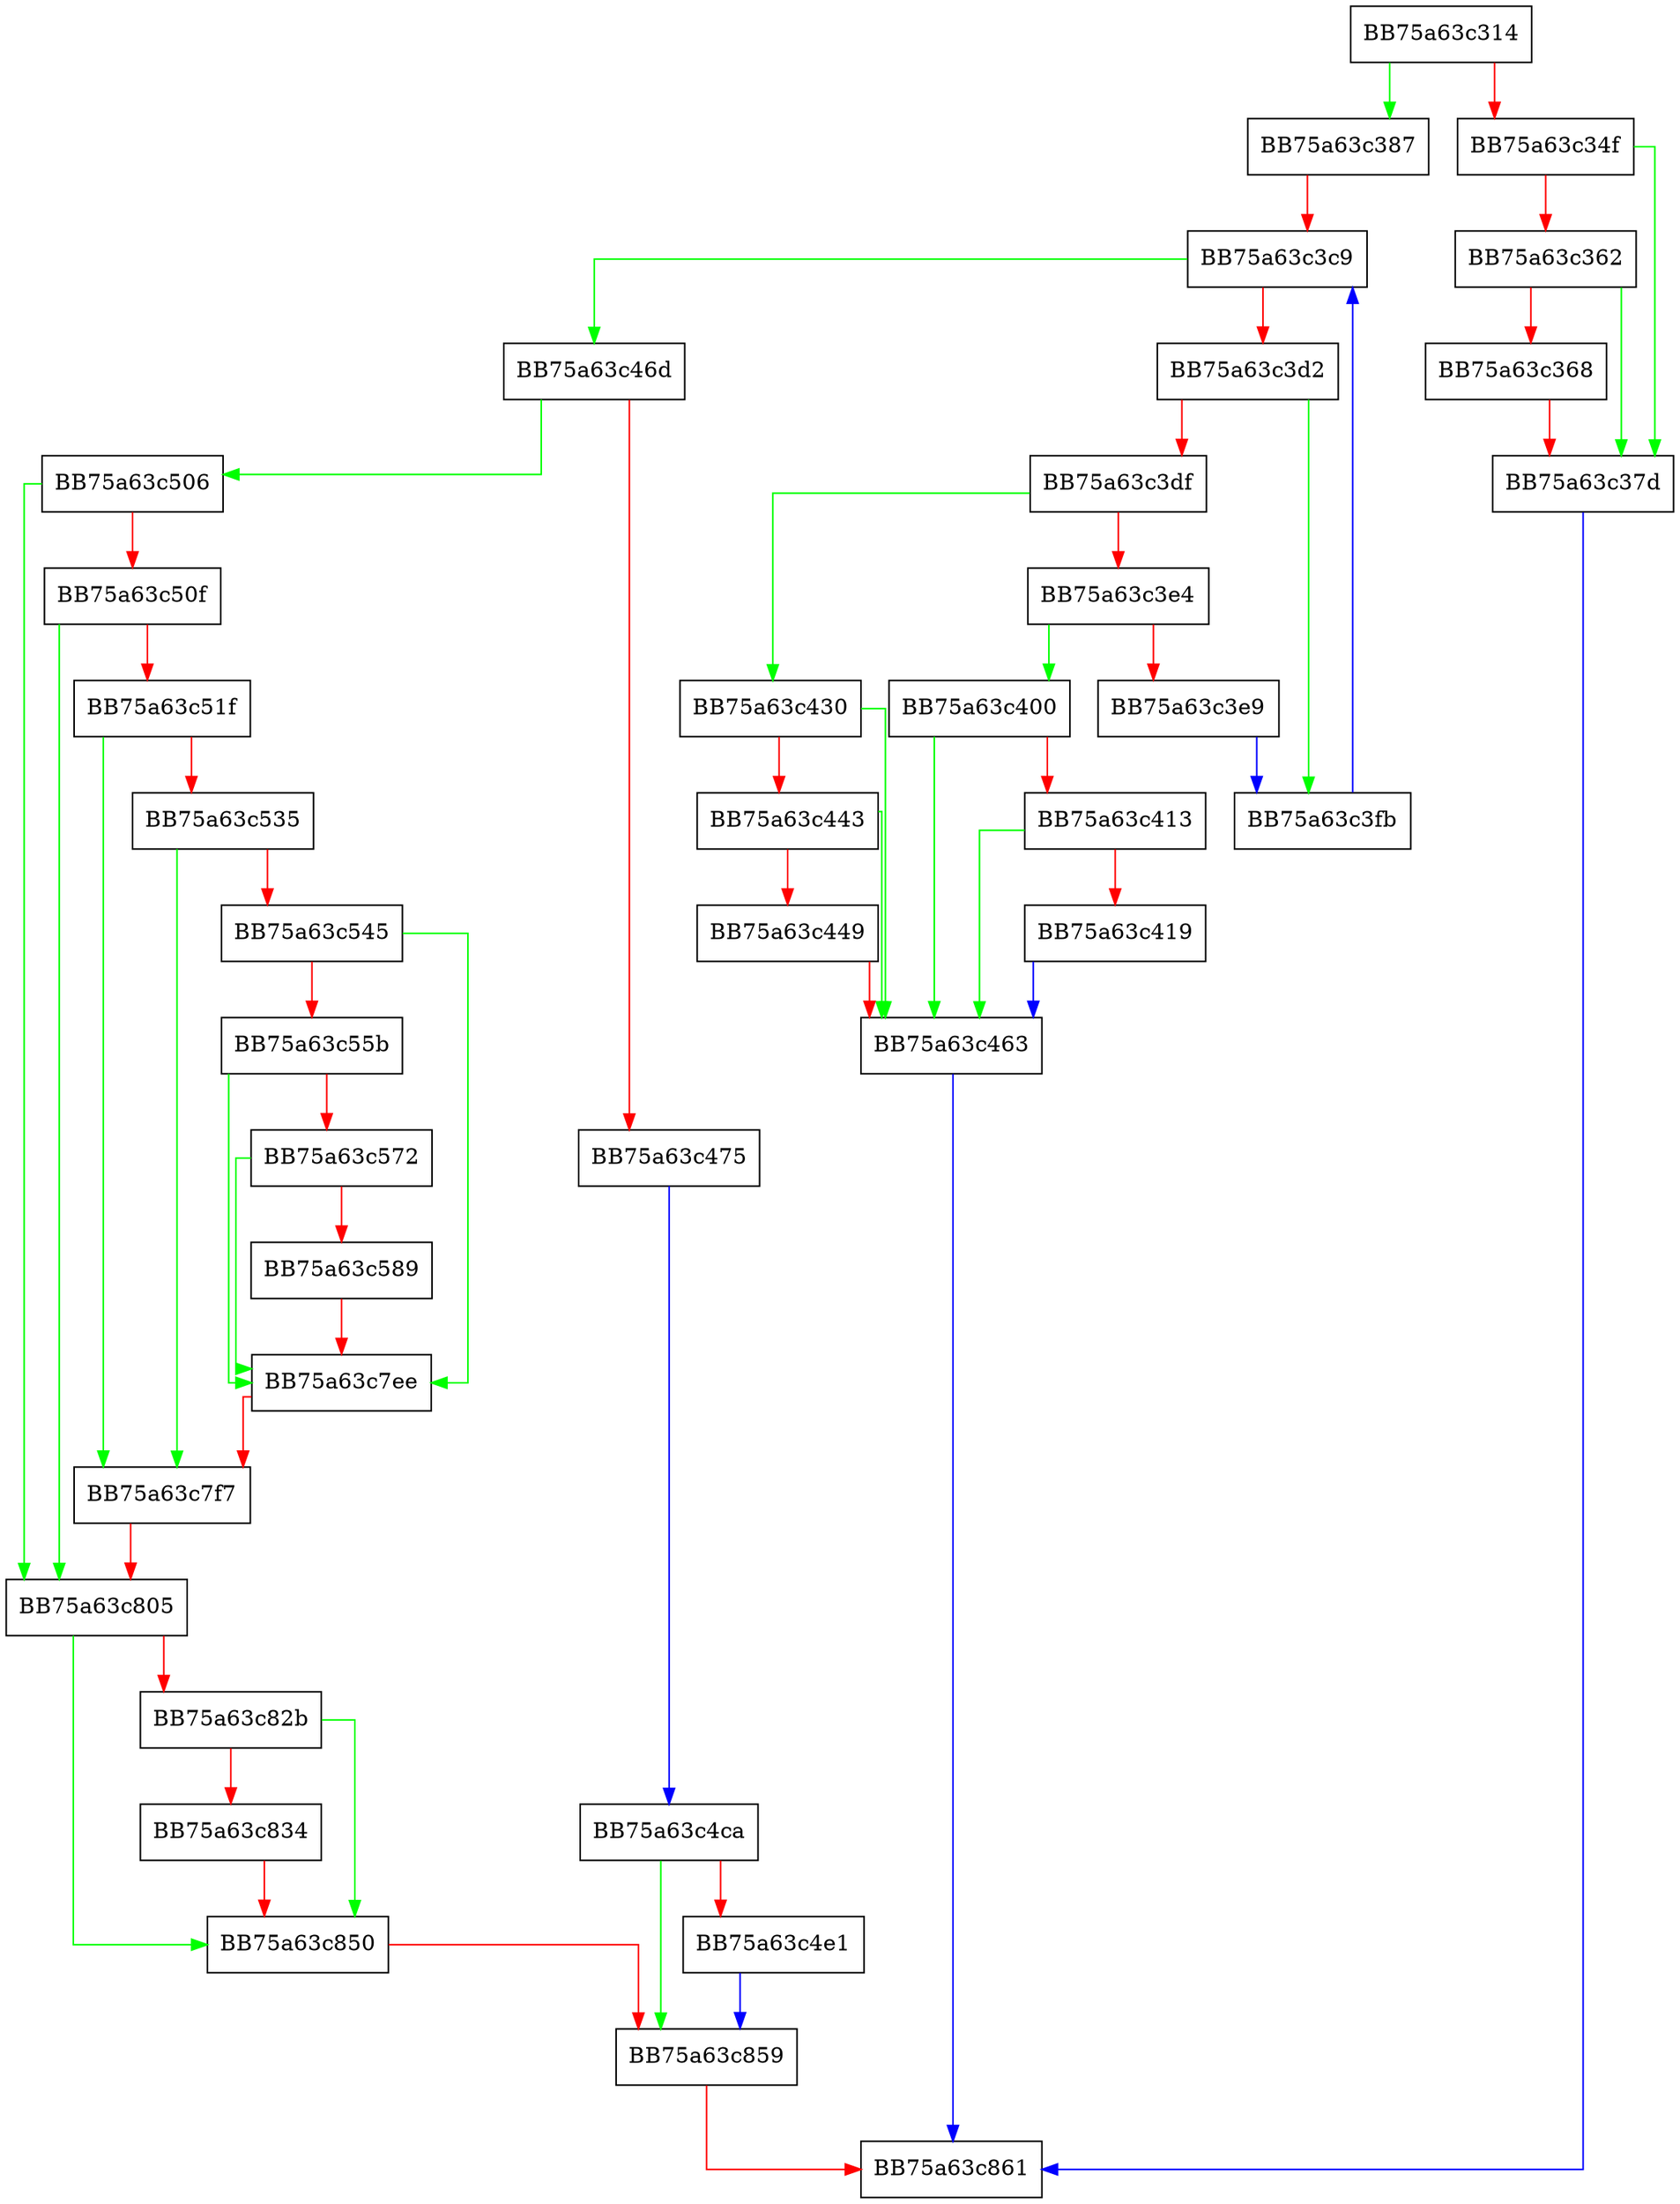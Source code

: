 digraph Revoke {
  node [shape="box"];
  graph [splines=ortho];
  BB75a63c314 -> BB75a63c387 [color="green"];
  BB75a63c314 -> BB75a63c34f [color="red"];
  BB75a63c34f -> BB75a63c37d [color="green"];
  BB75a63c34f -> BB75a63c362 [color="red"];
  BB75a63c362 -> BB75a63c37d [color="green"];
  BB75a63c362 -> BB75a63c368 [color="red"];
  BB75a63c368 -> BB75a63c37d [color="red"];
  BB75a63c37d -> BB75a63c861 [color="blue"];
  BB75a63c387 -> BB75a63c3c9 [color="red"];
  BB75a63c3c9 -> BB75a63c46d [color="green"];
  BB75a63c3c9 -> BB75a63c3d2 [color="red"];
  BB75a63c3d2 -> BB75a63c3fb [color="green"];
  BB75a63c3d2 -> BB75a63c3df [color="red"];
  BB75a63c3df -> BB75a63c430 [color="green"];
  BB75a63c3df -> BB75a63c3e4 [color="red"];
  BB75a63c3e4 -> BB75a63c400 [color="green"];
  BB75a63c3e4 -> BB75a63c3e9 [color="red"];
  BB75a63c3e9 -> BB75a63c3fb [color="blue"];
  BB75a63c3fb -> BB75a63c3c9 [color="blue"];
  BB75a63c400 -> BB75a63c463 [color="green"];
  BB75a63c400 -> BB75a63c413 [color="red"];
  BB75a63c413 -> BB75a63c463 [color="green"];
  BB75a63c413 -> BB75a63c419 [color="red"];
  BB75a63c419 -> BB75a63c463 [color="blue"];
  BB75a63c430 -> BB75a63c463 [color="green"];
  BB75a63c430 -> BB75a63c443 [color="red"];
  BB75a63c443 -> BB75a63c463 [color="green"];
  BB75a63c443 -> BB75a63c449 [color="red"];
  BB75a63c449 -> BB75a63c463 [color="red"];
  BB75a63c463 -> BB75a63c861 [color="blue"];
  BB75a63c46d -> BB75a63c506 [color="green"];
  BB75a63c46d -> BB75a63c475 [color="red"];
  BB75a63c475 -> BB75a63c4ca [color="blue"];
  BB75a63c4ca -> BB75a63c859 [color="green"];
  BB75a63c4ca -> BB75a63c4e1 [color="red"];
  BB75a63c4e1 -> BB75a63c859 [color="blue"];
  BB75a63c506 -> BB75a63c805 [color="green"];
  BB75a63c506 -> BB75a63c50f [color="red"];
  BB75a63c50f -> BB75a63c805 [color="green"];
  BB75a63c50f -> BB75a63c51f [color="red"];
  BB75a63c51f -> BB75a63c7f7 [color="green"];
  BB75a63c51f -> BB75a63c535 [color="red"];
  BB75a63c535 -> BB75a63c7f7 [color="green"];
  BB75a63c535 -> BB75a63c545 [color="red"];
  BB75a63c545 -> BB75a63c7ee [color="green"];
  BB75a63c545 -> BB75a63c55b [color="red"];
  BB75a63c55b -> BB75a63c7ee [color="green"];
  BB75a63c55b -> BB75a63c572 [color="red"];
  BB75a63c572 -> BB75a63c7ee [color="green"];
  BB75a63c572 -> BB75a63c589 [color="red"];
  BB75a63c589 -> BB75a63c7ee [color="red"];
  BB75a63c7ee -> BB75a63c7f7 [color="red"];
  BB75a63c7f7 -> BB75a63c805 [color="red"];
  BB75a63c805 -> BB75a63c850 [color="green"];
  BB75a63c805 -> BB75a63c82b [color="red"];
  BB75a63c82b -> BB75a63c850 [color="green"];
  BB75a63c82b -> BB75a63c834 [color="red"];
  BB75a63c834 -> BB75a63c850 [color="red"];
  BB75a63c850 -> BB75a63c859 [color="red"];
  BB75a63c859 -> BB75a63c861 [color="red"];
}